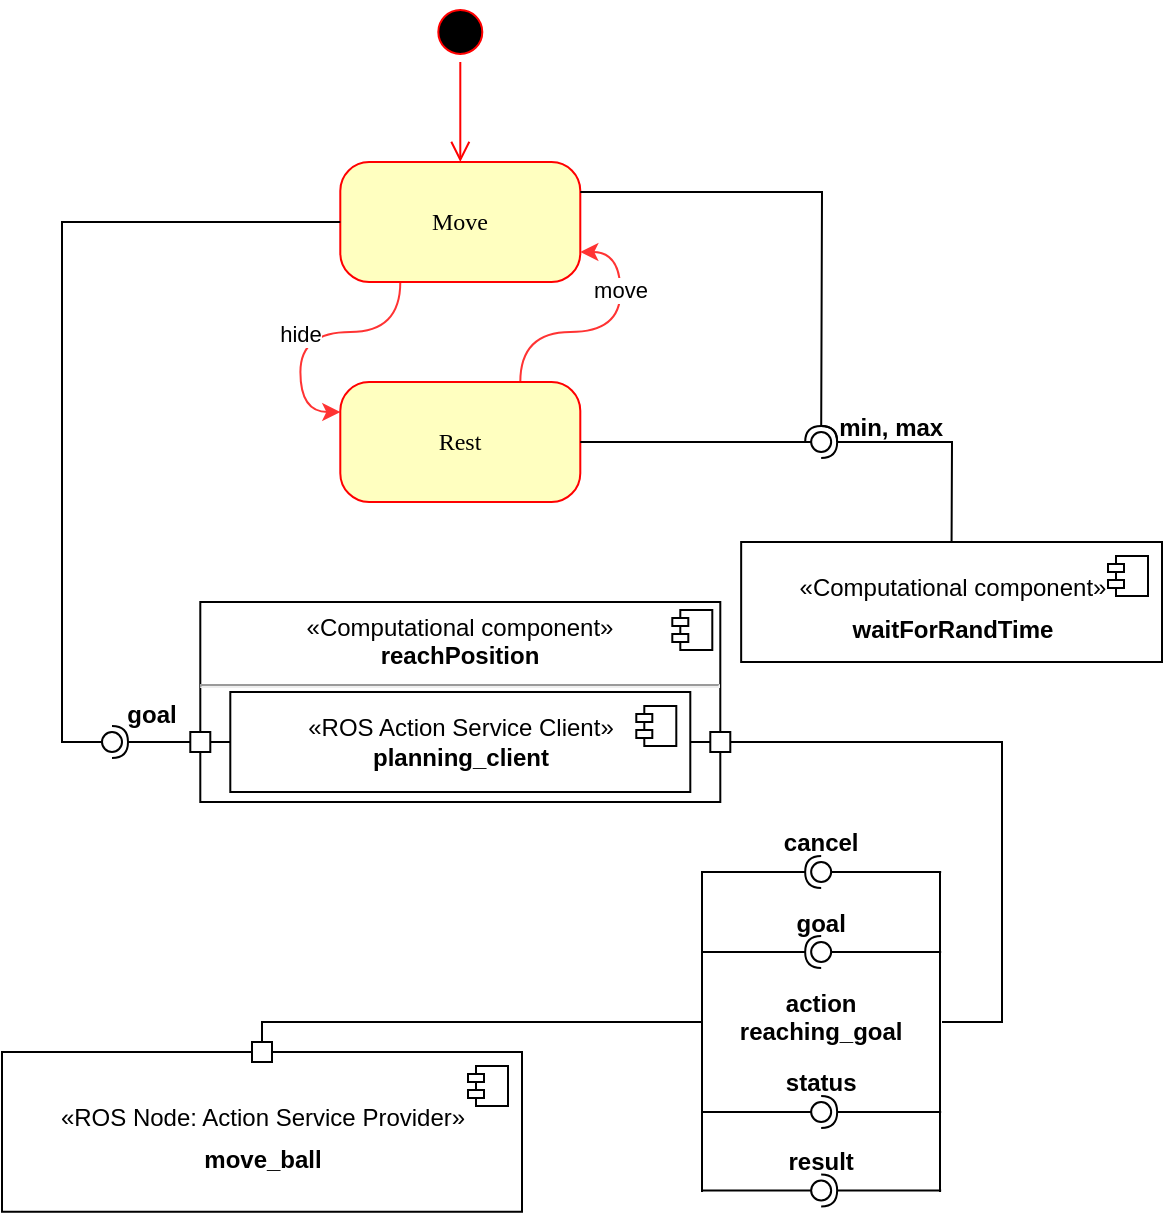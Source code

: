 <mxfile version="13.10.0" type="device"><diagram id="xmO6c7XbouSLbAbKGqQG" name="Page-1"><mxGraphModel dx="1137" dy="720" grid="1" gridSize="10" guides="1" tooltips="1" connect="1" arrows="1" fold="1" page="1" pageScale="1" pageWidth="850" pageHeight="1100" math="0" shadow="0"><root><mxCell id="0"/><mxCell id="1" parent="0"/><mxCell id="JjN6iTn_Tg0Jug4aMPEB-1" value="" style="ellipse;html=1;shape=startState;fillColor=#000000;strokeColor=#ff0000;rounded=1;shadow=0;comic=0;labelBackgroundColor=none;fontFamily=Verdana;fontSize=12;fontColor=#000000;align=center;direction=south;" parent="1" vertex="1"><mxGeometry x="244.15" y="130" width="30" height="30" as="geometry"/></mxCell><mxCell id="JjN6iTn_Tg0Jug4aMPEB-2" style="edgeStyle=orthogonalEdgeStyle;orthogonalLoop=1;jettySize=auto;html=1;entryX=0;entryY=0.25;entryDx=0;entryDy=0;strokeColor=#FF3333;curved=1;exitX=0.25;exitY=1;exitDx=0;exitDy=0;" parent="1" source="JjN6iTn_Tg0Jug4aMPEB-4" target="JjN6iTn_Tg0Jug4aMPEB-7" edge="1"><mxGeometry relative="1" as="geometry"/></mxCell><mxCell id="JjN6iTn_Tg0Jug4aMPEB-11" value="hide" style="edgeLabel;html=1;align=center;verticalAlign=middle;resizable=0;points=[];" parent="JjN6iTn_Tg0Jug4aMPEB-2" vertex="1" connectable="0"><mxGeometry x="0.122" y="-1" relative="1" as="geometry"><mxPoint x="1" as="offset"/></mxGeometry></mxCell><mxCell id="JjN6iTn_Tg0Jug4aMPEB-4" value="Move" style="rounded=1;whiteSpace=wrap;html=1;arcSize=24;fillColor=#ffffc0;strokeColor=#ff0000;shadow=0;comic=0;labelBackgroundColor=none;fontFamily=Verdana;fontSize=12;fontColor=#000000;align=center;" parent="1" vertex="1"><mxGeometry x="199.15" y="210" width="120" height="60" as="geometry"/></mxCell><mxCell id="JjN6iTn_Tg0Jug4aMPEB-5" style="edgeStyle=orthogonalEdgeStyle;orthogonalLoop=1;jettySize=auto;html=1;entryX=1;entryY=0.75;entryDx=0;entryDy=0;strokeColor=#FF3333;curved=1;exitX=0.75;exitY=0;exitDx=0;exitDy=0;" parent="1" source="JjN6iTn_Tg0Jug4aMPEB-7" target="JjN6iTn_Tg0Jug4aMPEB-4" edge="1"><mxGeometry relative="1" as="geometry"/></mxCell><mxCell id="JjN6iTn_Tg0Jug4aMPEB-13" value="move" style="edgeLabel;html=1;align=center;verticalAlign=middle;resizable=0;points=[];" parent="JjN6iTn_Tg0Jug4aMPEB-5" vertex="1" connectable="0"><mxGeometry x="0.422" relative="1" as="geometry"><mxPoint as="offset"/></mxGeometry></mxCell><mxCell id="JjN6iTn_Tg0Jug4aMPEB-7" value="Rest" style="rounded=1;whiteSpace=wrap;html=1;arcSize=24;fillColor=#ffffc0;strokeColor=#ff0000;shadow=0;comic=0;labelBackgroundColor=none;fontFamily=Verdana;fontSize=12;fontColor=#000000;align=center;" parent="1" vertex="1"><mxGeometry x="199.15" y="320" width="120" height="60" as="geometry"/></mxCell><mxCell id="JjN6iTn_Tg0Jug4aMPEB-8" style="edgeStyle=orthogonalEdgeStyle;html=1;labelBackgroundColor=none;endArrow=open;endSize=8;strokeColor=#ff0000;fontFamily=Verdana;fontSize=12;align=left;" parent="1" source="JjN6iTn_Tg0Jug4aMPEB-1" target="JjN6iTn_Tg0Jug4aMPEB-4" edge="1"><mxGeometry relative="1" as="geometry"/></mxCell><mxCell id="JjN6iTn_Tg0Jug4aMPEB-14" value="" style="rounded=0;orthogonalLoop=1;jettySize=auto;html=1;endArrow=none;endFill=0;" parent="1" edge="1"><mxGeometry relative="1" as="geometry"><mxPoint x="380" y="564.5" as="sourcePoint"/><mxPoint x="380" y="725" as="targetPoint"/><Array as="points"/></mxGeometry></mxCell><mxCell id="JjN6iTn_Tg0Jug4aMPEB-15" value="" style="rounded=0;orthogonalLoop=1;jettySize=auto;html=1;endArrow=none;endFill=0;" parent="1" target="JjN6iTn_Tg0Jug4aMPEB-17" edge="1"><mxGeometry relative="1" as="geometry"><mxPoint x="499.58" y="565" as="sourcePoint"/></mxGeometry></mxCell><mxCell id="JjN6iTn_Tg0Jug4aMPEB-16" value="" style="rounded=0;orthogonalLoop=1;jettySize=auto;html=1;endArrow=halfCircle;endFill=0;entryX=0.5;entryY=0.5;entryDx=0;entryDy=0;endSize=6;strokeWidth=1;" parent="1" target="JjN6iTn_Tg0Jug4aMPEB-17" edge="1"><mxGeometry relative="1" as="geometry"><mxPoint x="379.58" y="565" as="sourcePoint"/></mxGeometry></mxCell><mxCell id="JjN6iTn_Tg0Jug4aMPEB-17" value="" style="ellipse;whiteSpace=wrap;html=1;fontFamily=Helvetica;fontSize=12;fontColor=#000000;align=center;strokeColor=#000000;fillColor=#ffffff;points=[];aspect=fixed;resizable=0;" parent="1" vertex="1"><mxGeometry x="434.58" y="560" width="10" height="10" as="geometry"/></mxCell><mxCell id="JjN6iTn_Tg0Jug4aMPEB-18" value="" style="rounded=0;orthogonalLoop=1;jettySize=auto;html=1;endArrow=none;endFill=0;" parent="1" target="JjN6iTn_Tg0Jug4aMPEB-20" edge="1"><mxGeometry relative="1" as="geometry"><mxPoint x="499.58" y="605" as="sourcePoint"/></mxGeometry></mxCell><mxCell id="JjN6iTn_Tg0Jug4aMPEB-19" value="" style="rounded=0;orthogonalLoop=1;jettySize=auto;html=1;endArrow=halfCircle;endFill=0;entryX=0.5;entryY=0.5;entryDx=0;entryDy=0;endSize=6;strokeWidth=1;" parent="1" target="JjN6iTn_Tg0Jug4aMPEB-20" edge="1"><mxGeometry relative="1" as="geometry"><mxPoint x="379.58" y="605" as="sourcePoint"/></mxGeometry></mxCell><mxCell id="JjN6iTn_Tg0Jug4aMPEB-20" value="" style="ellipse;whiteSpace=wrap;html=1;fontFamily=Helvetica;fontSize=12;fontColor=#000000;align=center;strokeColor=#000000;fillColor=#ffffff;points=[];aspect=fixed;resizable=0;" parent="1" vertex="1"><mxGeometry x="434.58" y="600" width="10" height="10" as="geometry"/></mxCell><mxCell id="JjN6iTn_Tg0Jug4aMPEB-21" value="goal" style="text;align=center;fontStyle=1;verticalAlign=middle;spacingLeft=3;spacingRight=3;strokeColor=none;rotatable=0;points=[[0,0.5],[1,0.5]];portConstraint=eastwest;" parent="1" vertex="1"><mxGeometry x="424.58" y="579.25" width="30" height="21" as="geometry"/></mxCell><mxCell id="JjN6iTn_Tg0Jug4aMPEB-22" value="action&#10;reaching_goal" style="text;align=center;fontStyle=1;verticalAlign=middle;spacingLeft=3;spacingRight=3;strokeColor=none;rotatable=0;points=[[0,0.5],[1,0.5]];portConstraint=eastwest;" parent="1" vertex="1"><mxGeometry x="399.58" y="624" width="80" height="26" as="geometry"/></mxCell><mxCell id="JjN6iTn_Tg0Jug4aMPEB-23" value="" style="rounded=0;orthogonalLoop=1;jettySize=auto;html=1;endArrow=none;endFill=0;" parent="1" target="JjN6iTn_Tg0Jug4aMPEB-25" edge="1"><mxGeometry relative="1" as="geometry"><mxPoint x="379.58" y="724.25" as="sourcePoint"/></mxGeometry></mxCell><mxCell id="JjN6iTn_Tg0Jug4aMPEB-24" value="" style="rounded=0;orthogonalLoop=1;jettySize=auto;html=1;endArrow=halfCircle;endFill=0;entryX=0.5;entryY=0.5;entryDx=0;entryDy=0;endSize=6;strokeWidth=1;" parent="1" target="JjN6iTn_Tg0Jug4aMPEB-25" edge="1"><mxGeometry relative="1" as="geometry"><mxPoint x="499.58" y="724.25" as="sourcePoint"/></mxGeometry></mxCell><mxCell id="JjN6iTn_Tg0Jug4aMPEB-25" value="" style="ellipse;whiteSpace=wrap;html=1;fontFamily=Helvetica;fontSize=12;fontColor=#000000;align=center;strokeColor=#000000;fillColor=#ffffff;points=[];aspect=fixed;resizable=0;" parent="1" vertex="1"><mxGeometry x="434.58" y="719.25" width="10" height="10" as="geometry"/></mxCell><mxCell id="JjN6iTn_Tg0Jug4aMPEB-26" value="result" style="text;align=center;fontStyle=1;verticalAlign=middle;spacingLeft=3;spacingRight=3;strokeColor=none;rotatable=0;points=[[0,0.5],[1,0.5]];portConstraint=eastwest;" parent="1" vertex="1"><mxGeometry x="424.58" y="698.25" width="30" height="21" as="geometry"/></mxCell><mxCell id="JjN6iTn_Tg0Jug4aMPEB-31" value="" style="rounded=0;orthogonalLoop=1;jettySize=auto;html=1;endArrow=none;endFill=0;" parent="1" edge="1"><mxGeometry relative="1" as="geometry"><mxPoint x="499" y="564.5" as="sourcePoint"/><mxPoint x="499" y="725" as="targetPoint"/><Array as="points"/></mxGeometry></mxCell><mxCell id="JjN6iTn_Tg0Jug4aMPEB-32" value="cancel" style="text;align=center;fontStyle=1;verticalAlign=middle;spacingLeft=3;spacingRight=3;strokeColor=none;rotatable=0;points=[[0,0.5],[1,0.5]];portConstraint=eastwest;" parent="1" vertex="1"><mxGeometry x="424.58" y="539" width="30" height="21" as="geometry"/></mxCell><mxCell id="JjN6iTn_Tg0Jug4aMPEB-33" value="" style="rounded=0;orthogonalLoop=1;jettySize=auto;html=1;endArrow=none;endFill=0;" parent="1" target="JjN6iTn_Tg0Jug4aMPEB-35" edge="1"><mxGeometry relative="1" as="geometry"><mxPoint x="379.58" y="685" as="sourcePoint"/></mxGeometry></mxCell><mxCell id="JjN6iTn_Tg0Jug4aMPEB-34" value="" style="rounded=0;orthogonalLoop=1;jettySize=auto;html=1;endArrow=halfCircle;endFill=0;entryX=0.5;entryY=0.5;entryDx=0;entryDy=0;endSize=6;strokeWidth=1;" parent="1" target="JjN6iTn_Tg0Jug4aMPEB-35" edge="1"><mxGeometry relative="1" as="geometry"><mxPoint x="499.58" y="685" as="sourcePoint"/></mxGeometry></mxCell><mxCell id="JjN6iTn_Tg0Jug4aMPEB-35" value="" style="ellipse;whiteSpace=wrap;html=1;fontFamily=Helvetica;fontSize=12;fontColor=#000000;align=center;strokeColor=#000000;fillColor=#ffffff;points=[];aspect=fixed;resizable=0;" parent="1" vertex="1"><mxGeometry x="434.58" y="680" width="10" height="10" as="geometry"/></mxCell><mxCell id="JjN6iTn_Tg0Jug4aMPEB-36" value="status" style="text;align=center;fontStyle=1;verticalAlign=middle;spacingLeft=3;spacingRight=3;strokeColor=none;rotatable=0;points=[[0,0.5],[1,0.5]];portConstraint=eastwest;" parent="1" vertex="1"><mxGeometry x="424.58" y="659" width="30" height="21" as="geometry"/></mxCell><mxCell id="JjN6iTn_Tg0Jug4aMPEB-37" value="&lt;p style=&quot;margin: 0px ; margin-top: 6px ; text-align: center&quot;&gt;«Computational component»&lt;br&gt;&lt;b&gt;reachPosition&lt;/b&gt;&lt;br&gt;&lt;/p&gt;&lt;hr&gt;&lt;p style=&quot;margin: 0px ; margin-left: 8px&quot;&gt;&lt;br&gt;&lt;/p&gt;" style="align=left;overflow=fill;html=1;dropTarget=0;" parent="1" vertex="1"><mxGeometry x="129.15" y="430" width="260" height="100" as="geometry"/></mxCell><mxCell id="JjN6iTn_Tg0Jug4aMPEB-38" value="" style="shape=component;jettyWidth=8;jettyHeight=4;" parent="JjN6iTn_Tg0Jug4aMPEB-37" vertex="1"><mxGeometry x="1" width="20" height="20" relative="1" as="geometry"><mxPoint x="-24" y="4" as="offset"/></mxGeometry></mxCell><mxCell id="JjN6iTn_Tg0Jug4aMPEB-39" value="«ROS Action Service Client»&lt;br&gt;&lt;b&gt;planning_client&lt;/b&gt;" style="html=1;dropTarget=0;" parent="1" vertex="1"><mxGeometry x="144.15" y="475" width="230" height="50" as="geometry"/></mxCell><mxCell id="JjN6iTn_Tg0Jug4aMPEB-40" value="" style="shape=module;jettyWidth=8;jettyHeight=4;" parent="JjN6iTn_Tg0Jug4aMPEB-39" vertex="1"><mxGeometry x="1" width="20" height="20" relative="1" as="geometry"><mxPoint x="-27" y="7" as="offset"/></mxGeometry></mxCell><mxCell id="JjN6iTn_Tg0Jug4aMPEB-41" value="" style="rounded=0;whiteSpace=wrap;html=1;" parent="1" vertex="1"><mxGeometry x="384.15" y="495" width="10" height="10" as="geometry"/></mxCell><mxCell id="JjN6iTn_Tg0Jug4aMPEB-42" value="" style="rounded=0;orthogonalLoop=1;jettySize=auto;html=1;endArrow=none;endFill=0;entryX=1;entryY=0.5;entryDx=0;entryDy=0;exitX=0;exitY=0.5;exitDx=0;exitDy=0;" parent="1" source="JjN6iTn_Tg0Jug4aMPEB-41" target="JjN6iTn_Tg0Jug4aMPEB-39" edge="1"><mxGeometry relative="1" as="geometry"><mxPoint x="389.15" y="519" as="sourcePoint"/><mxPoint x="109.15" y="519.75" as="targetPoint"/></mxGeometry></mxCell><mxCell id="JjN6iTn_Tg0Jug4aMPEB-43" value="" style="rounded=0;whiteSpace=wrap;html=1;" parent="1" vertex="1"><mxGeometry x="124.15" y="495" width="10" height="10" as="geometry"/></mxCell><mxCell id="JjN6iTn_Tg0Jug4aMPEB-44" value="" style="rounded=0;orthogonalLoop=1;jettySize=auto;html=1;endArrow=none;endFill=0;entryX=1;entryY=0.5;entryDx=0;entryDy=0;exitX=0;exitY=0.5;exitDx=0;exitDy=0;" parent="1" source="JjN6iTn_Tg0Jug4aMPEB-39" target="JjN6iTn_Tg0Jug4aMPEB-43" edge="1"><mxGeometry relative="1" as="geometry"><mxPoint x="259.15" y="549.25" as="sourcePoint"/><mxPoint x="249.15" y="549.25" as="targetPoint"/></mxGeometry></mxCell><mxCell id="JjN6iTn_Tg0Jug4aMPEB-45" value="" style="rounded=0;orthogonalLoop=1;jettySize=auto;html=1;endArrow=none;endFill=0;entryX=1;entryY=0.5;entryDx=0;entryDy=0;" parent="1" target="JjN6iTn_Tg0Jug4aMPEB-41" edge="1"><mxGeometry relative="1" as="geometry"><mxPoint x="500" y="640" as="sourcePoint"/><mxPoint x="505" y="510" as="targetPoint"/><Array as="points"><mxPoint x="530" y="640"/><mxPoint x="530" y="500"/></Array></mxGeometry></mxCell><mxCell id="JjN6iTn_Tg0Jug4aMPEB-49" value="" style="rounded=0;orthogonalLoop=1;jettySize=auto;html=1;endArrow=none;endFill=0;exitX=0.5;exitY=0;exitDx=0;exitDy=0;" parent="1" source="rF9M24gpbVsQxMARVuCn-3" edge="1"><mxGeometry relative="1" as="geometry"><mxPoint x="160" y="719.25" as="sourcePoint"/><mxPoint x="380" y="640" as="targetPoint"/><Array as="points"><mxPoint x="160" y="640"/></Array></mxGeometry></mxCell><mxCell id="JjN6iTn_Tg0Jug4aMPEB-51" value="goal" style="text;align=center;fontStyle=1;verticalAlign=middle;spacingLeft=3;spacingRight=3;strokeColor=none;rotatable=0;points=[[0,0.5],[1,0.5]];portConstraint=eastwest;" parent="1" vertex="1"><mxGeometry x="90.0" y="475" width="30" height="21" as="geometry"/></mxCell><mxCell id="JjN6iTn_Tg0Jug4aMPEB-52" value="" style="rounded=0;orthogonalLoop=1;jettySize=auto;html=1;endArrow=none;endFill=0;exitX=0;exitY=0.5;exitDx=0;exitDy=0;" parent="1" source="JjN6iTn_Tg0Jug4aMPEB-4" target="JjN6iTn_Tg0Jug4aMPEB-54" edge="1"><mxGeometry relative="1" as="geometry"><mxPoint x="50" y="501" as="sourcePoint"/><Array as="points"><mxPoint x="60" y="240"/><mxPoint x="60" y="500"/></Array></mxGeometry></mxCell><mxCell id="JjN6iTn_Tg0Jug4aMPEB-53" value="" style="rounded=0;orthogonalLoop=1;jettySize=auto;html=1;endArrow=halfCircle;endFill=0;entryX=0.5;entryY=0.5;entryDx=0;entryDy=0;endSize=6;strokeWidth=1;exitX=0;exitY=0.5;exitDx=0;exitDy=0;" parent="1" source="JjN6iTn_Tg0Jug4aMPEB-43" target="JjN6iTn_Tg0Jug4aMPEB-54" edge="1"><mxGeometry relative="1" as="geometry"><mxPoint x="90" y="501" as="sourcePoint"/></mxGeometry></mxCell><mxCell id="JjN6iTn_Tg0Jug4aMPEB-54" value="" style="ellipse;whiteSpace=wrap;html=1;fontFamily=Helvetica;fontSize=12;fontColor=#000000;align=center;strokeColor=#000000;fillColor=#ffffff;points=[];aspect=fixed;resizable=0;" parent="1" vertex="1"><mxGeometry x="80" y="495" width="10" height="10" as="geometry"/></mxCell><mxCell id="JjN6iTn_Tg0Jug4aMPEB-55" value="&lt;p style=&quot;margin: 6px 0px 0px&quot;&gt;«Computational component»&lt;br&gt;&lt;/p&gt;&lt;p style=&quot;margin: 6px 0px 0px&quot;&gt;&lt;b&gt;waitForRandTime&lt;/b&gt;&lt;/p&gt;" style="html=1;dropTarget=0;" parent="1" vertex="1"><mxGeometry x="399.58" y="400" width="210.42" height="60" as="geometry"/></mxCell><mxCell id="JjN6iTn_Tg0Jug4aMPEB-56" value="" style="shape=module;jettyWidth=8;jettyHeight=4;" parent="JjN6iTn_Tg0Jug4aMPEB-55" vertex="1"><mxGeometry x="1" width="20" height="20" relative="1" as="geometry"><mxPoint x="-27" y="7" as="offset"/></mxGeometry></mxCell><mxCell id="JjN6iTn_Tg0Jug4aMPEB-57" value="" style="rounded=0;orthogonalLoop=1;jettySize=auto;html=1;endArrow=none;endFill=0;exitX=1;exitY=0.5;exitDx=0;exitDy=0;" parent="1" source="JjN6iTn_Tg0Jug4aMPEB-7" target="JjN6iTn_Tg0Jug4aMPEB-59" edge="1"><mxGeometry relative="1" as="geometry"><mxPoint x="349" y="360" as="sourcePoint"/></mxGeometry></mxCell><mxCell id="JjN6iTn_Tg0Jug4aMPEB-58" value="" style="rounded=0;orthogonalLoop=1;jettySize=auto;html=1;endArrow=halfCircle;endFill=0;entryX=0.5;entryY=0.5;entryDx=0;entryDy=0;endSize=6;strokeWidth=1;exitX=0.5;exitY=0;exitDx=0;exitDy=0;" parent="1" source="JjN6iTn_Tg0Jug4aMPEB-55" target="JjN6iTn_Tg0Jug4aMPEB-59" edge="1"><mxGeometry relative="1" as="geometry"><mxPoint x="389" y="360" as="sourcePoint"/><Array as="points"><mxPoint x="505" y="350"/></Array></mxGeometry></mxCell><mxCell id="JjN6iTn_Tg0Jug4aMPEB-59" value="" style="ellipse;whiteSpace=wrap;html=1;fontFamily=Helvetica;fontSize=12;fontColor=#000000;align=center;strokeColor=#000000;fillColor=#ffffff;points=[];aspect=fixed;resizable=0;" parent="1" vertex="1"><mxGeometry x="434.58" y="345" width="10" height="10" as="geometry"/></mxCell><mxCell id="JjN6iTn_Tg0Jug4aMPEB-60" value="min, max" style="text;align=center;fontStyle=1;verticalAlign=middle;spacingLeft=3;spacingRight=3;strokeColor=none;rotatable=0;points=[[0,0.5],[1,0.5]];portConstraint=eastwest;" parent="1" vertex="1"><mxGeometry x="434.58" y="329" width="80" height="26" as="geometry"/></mxCell><mxCell id="2gwlqojMv-d5riR97OyA-2" value="" style="rounded=0;orthogonalLoop=1;jettySize=auto;html=1;endArrow=halfCircle;endFill=0;entryX=0.5;entryY=0.5;entryDx=0;entryDy=0;endSize=6;strokeWidth=1;exitX=1;exitY=0.25;exitDx=0;exitDy=0;" parent="1" source="JjN6iTn_Tg0Jug4aMPEB-4" edge="1"><mxGeometry relative="1" as="geometry"><mxPoint x="440" y="305" as="sourcePoint"/><mxPoint x="439.58" y="350" as="targetPoint"/><Array as="points"><mxPoint x="440" y="225"/></Array></mxGeometry></mxCell><mxCell id="rF9M24gpbVsQxMARVuCn-1" value="&lt;p style=&quot;margin: 6px 0px 0px&quot;&gt;«ROS Node: Action Service Provider»&lt;br&gt;&lt;/p&gt;&lt;p style=&quot;margin: 6px 0px 0px&quot;&gt;&lt;b&gt;move_ball&lt;/b&gt;&lt;/p&gt;" style="html=1;dropTarget=0;" vertex="1" parent="1"><mxGeometry x="30" y="655" width="260" height="79.88" as="geometry"/></mxCell><mxCell id="rF9M24gpbVsQxMARVuCn-2" value="" style="shape=module;jettyWidth=8;jettyHeight=4;" vertex="1" parent="rF9M24gpbVsQxMARVuCn-1"><mxGeometry x="1" width="20" height="20" relative="1" as="geometry"><mxPoint x="-27" y="7" as="offset"/></mxGeometry></mxCell><mxCell id="rF9M24gpbVsQxMARVuCn-3" value="" style="rounded=0;whiteSpace=wrap;html=1;" vertex="1" parent="1"><mxGeometry x="155" y="650" width="10" height="10" as="geometry"/></mxCell></root></mxGraphModel></diagram></mxfile>